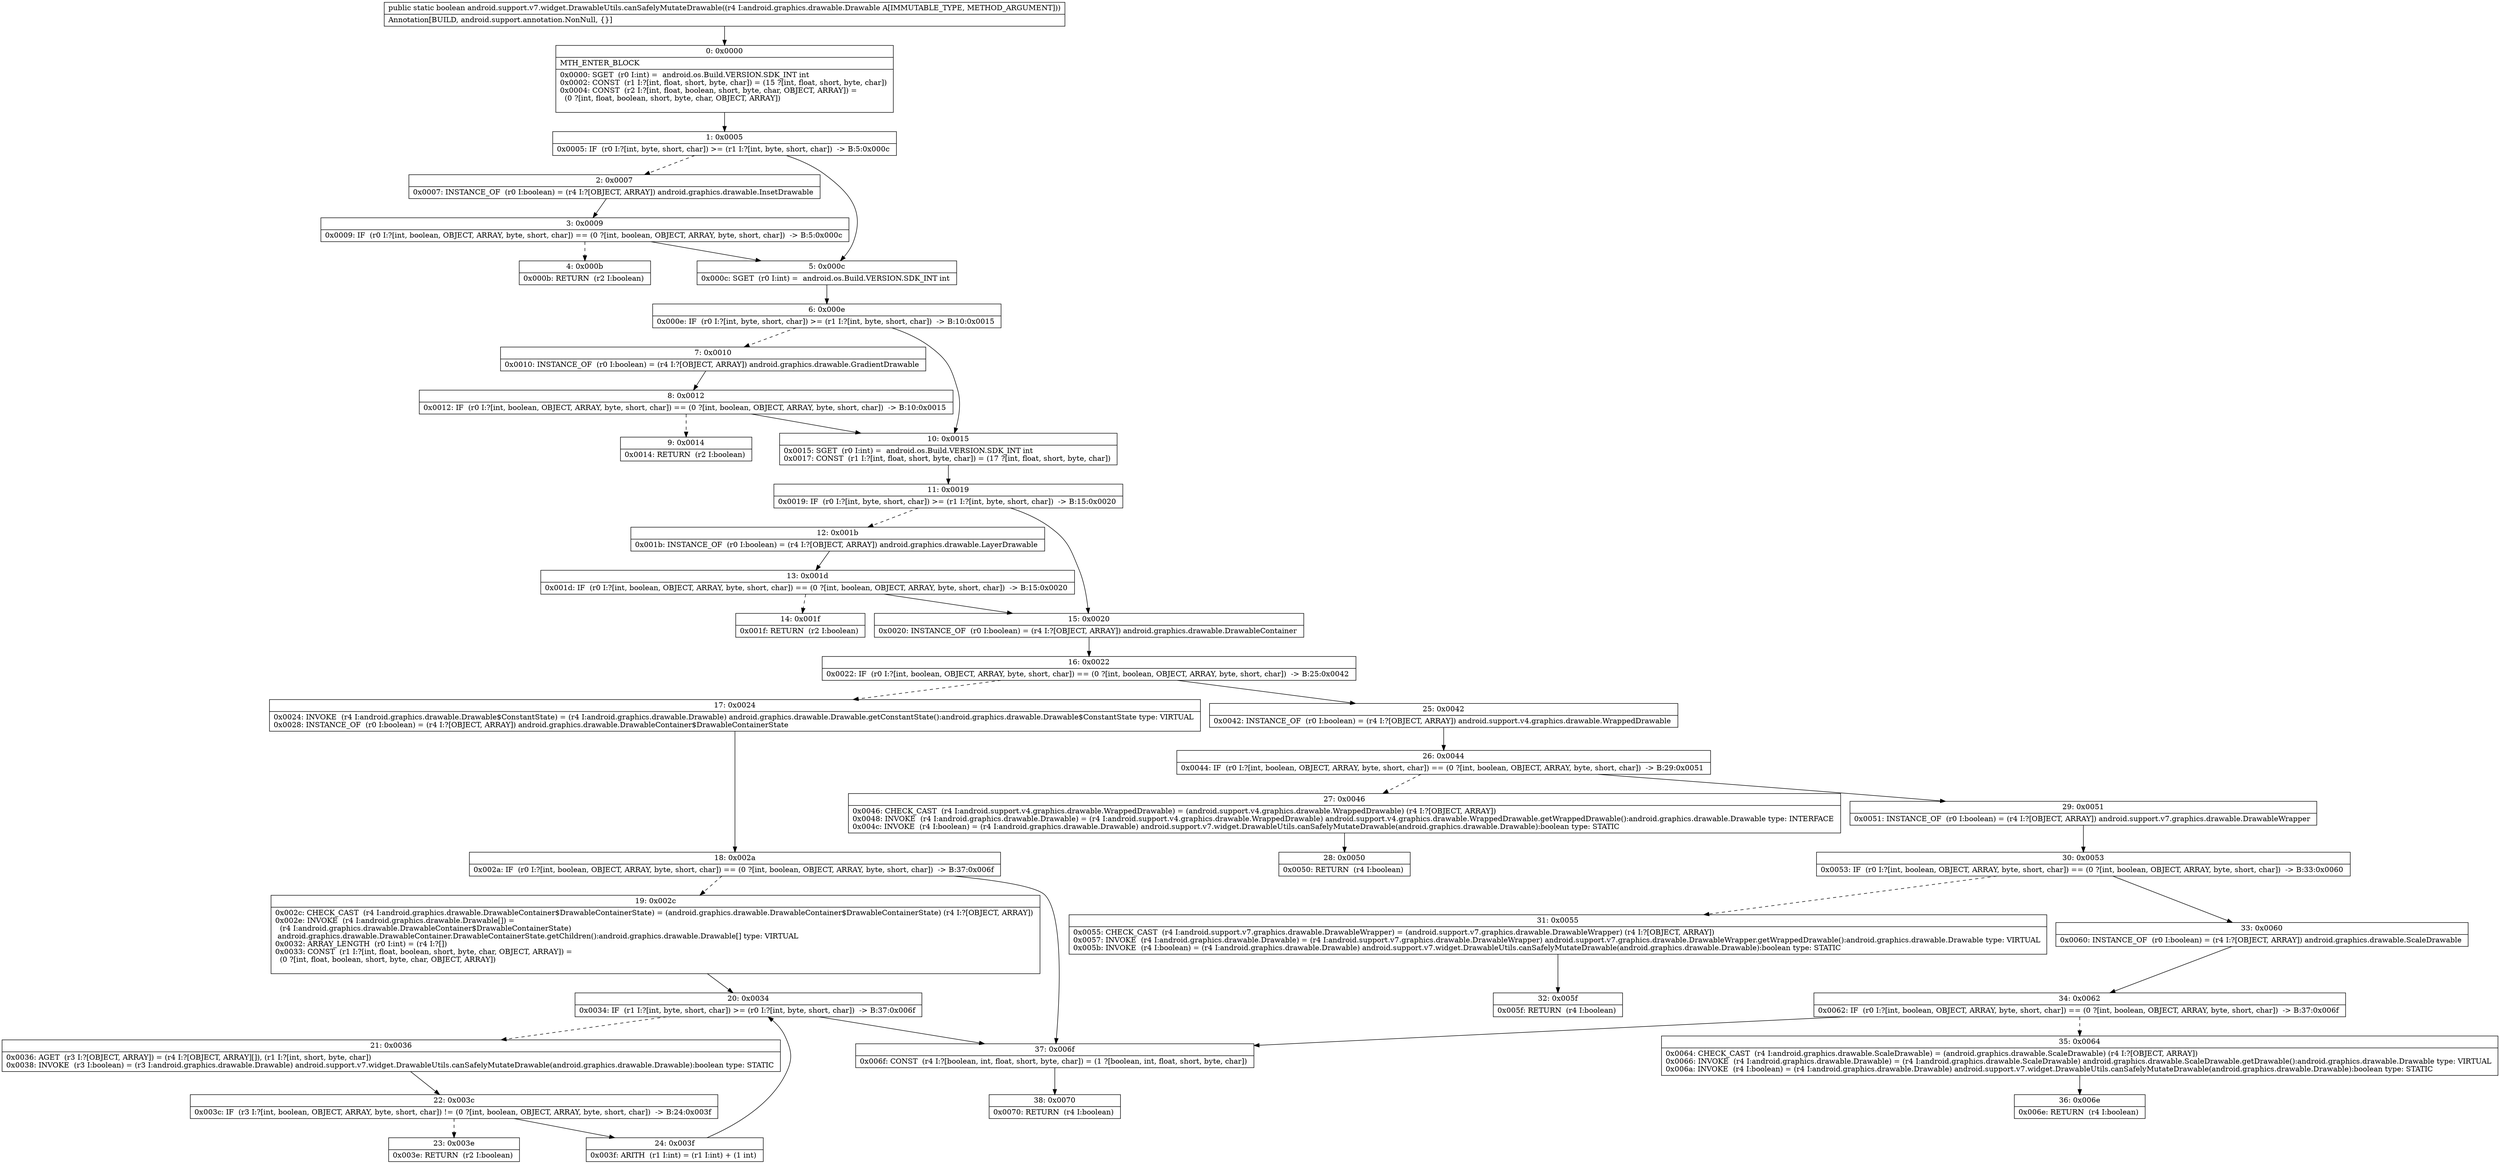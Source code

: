 digraph "CFG forandroid.support.v7.widget.DrawableUtils.canSafelyMutateDrawable(Landroid\/graphics\/drawable\/Drawable;)Z" {
Node_0 [shape=record,label="{0\:\ 0x0000|MTH_ENTER_BLOCK\l|0x0000: SGET  (r0 I:int) =  android.os.Build.VERSION.SDK_INT int \l0x0002: CONST  (r1 I:?[int, float, short, byte, char]) = (15 ?[int, float, short, byte, char]) \l0x0004: CONST  (r2 I:?[int, float, boolean, short, byte, char, OBJECT, ARRAY]) = \l  (0 ?[int, float, boolean, short, byte, char, OBJECT, ARRAY])\l \l}"];
Node_1 [shape=record,label="{1\:\ 0x0005|0x0005: IF  (r0 I:?[int, byte, short, char]) \>= (r1 I:?[int, byte, short, char])  \-\> B:5:0x000c \l}"];
Node_2 [shape=record,label="{2\:\ 0x0007|0x0007: INSTANCE_OF  (r0 I:boolean) = (r4 I:?[OBJECT, ARRAY]) android.graphics.drawable.InsetDrawable \l}"];
Node_3 [shape=record,label="{3\:\ 0x0009|0x0009: IF  (r0 I:?[int, boolean, OBJECT, ARRAY, byte, short, char]) == (0 ?[int, boolean, OBJECT, ARRAY, byte, short, char])  \-\> B:5:0x000c \l}"];
Node_4 [shape=record,label="{4\:\ 0x000b|0x000b: RETURN  (r2 I:boolean) \l}"];
Node_5 [shape=record,label="{5\:\ 0x000c|0x000c: SGET  (r0 I:int) =  android.os.Build.VERSION.SDK_INT int \l}"];
Node_6 [shape=record,label="{6\:\ 0x000e|0x000e: IF  (r0 I:?[int, byte, short, char]) \>= (r1 I:?[int, byte, short, char])  \-\> B:10:0x0015 \l}"];
Node_7 [shape=record,label="{7\:\ 0x0010|0x0010: INSTANCE_OF  (r0 I:boolean) = (r4 I:?[OBJECT, ARRAY]) android.graphics.drawable.GradientDrawable \l}"];
Node_8 [shape=record,label="{8\:\ 0x0012|0x0012: IF  (r0 I:?[int, boolean, OBJECT, ARRAY, byte, short, char]) == (0 ?[int, boolean, OBJECT, ARRAY, byte, short, char])  \-\> B:10:0x0015 \l}"];
Node_9 [shape=record,label="{9\:\ 0x0014|0x0014: RETURN  (r2 I:boolean) \l}"];
Node_10 [shape=record,label="{10\:\ 0x0015|0x0015: SGET  (r0 I:int) =  android.os.Build.VERSION.SDK_INT int \l0x0017: CONST  (r1 I:?[int, float, short, byte, char]) = (17 ?[int, float, short, byte, char]) \l}"];
Node_11 [shape=record,label="{11\:\ 0x0019|0x0019: IF  (r0 I:?[int, byte, short, char]) \>= (r1 I:?[int, byte, short, char])  \-\> B:15:0x0020 \l}"];
Node_12 [shape=record,label="{12\:\ 0x001b|0x001b: INSTANCE_OF  (r0 I:boolean) = (r4 I:?[OBJECT, ARRAY]) android.graphics.drawable.LayerDrawable \l}"];
Node_13 [shape=record,label="{13\:\ 0x001d|0x001d: IF  (r0 I:?[int, boolean, OBJECT, ARRAY, byte, short, char]) == (0 ?[int, boolean, OBJECT, ARRAY, byte, short, char])  \-\> B:15:0x0020 \l}"];
Node_14 [shape=record,label="{14\:\ 0x001f|0x001f: RETURN  (r2 I:boolean) \l}"];
Node_15 [shape=record,label="{15\:\ 0x0020|0x0020: INSTANCE_OF  (r0 I:boolean) = (r4 I:?[OBJECT, ARRAY]) android.graphics.drawable.DrawableContainer \l}"];
Node_16 [shape=record,label="{16\:\ 0x0022|0x0022: IF  (r0 I:?[int, boolean, OBJECT, ARRAY, byte, short, char]) == (0 ?[int, boolean, OBJECT, ARRAY, byte, short, char])  \-\> B:25:0x0042 \l}"];
Node_17 [shape=record,label="{17\:\ 0x0024|0x0024: INVOKE  (r4 I:android.graphics.drawable.Drawable$ConstantState) = (r4 I:android.graphics.drawable.Drawable) android.graphics.drawable.Drawable.getConstantState():android.graphics.drawable.Drawable$ConstantState type: VIRTUAL \l0x0028: INSTANCE_OF  (r0 I:boolean) = (r4 I:?[OBJECT, ARRAY]) android.graphics.drawable.DrawableContainer$DrawableContainerState \l}"];
Node_18 [shape=record,label="{18\:\ 0x002a|0x002a: IF  (r0 I:?[int, boolean, OBJECT, ARRAY, byte, short, char]) == (0 ?[int, boolean, OBJECT, ARRAY, byte, short, char])  \-\> B:37:0x006f \l}"];
Node_19 [shape=record,label="{19\:\ 0x002c|0x002c: CHECK_CAST  (r4 I:android.graphics.drawable.DrawableContainer$DrawableContainerState) = (android.graphics.drawable.DrawableContainer$DrawableContainerState) (r4 I:?[OBJECT, ARRAY]) \l0x002e: INVOKE  (r4 I:android.graphics.drawable.Drawable[]) = \l  (r4 I:android.graphics.drawable.DrawableContainer$DrawableContainerState)\l android.graphics.drawable.DrawableContainer.DrawableContainerState.getChildren():android.graphics.drawable.Drawable[] type: VIRTUAL \l0x0032: ARRAY_LENGTH  (r0 I:int) = (r4 I:?[]) \l0x0033: CONST  (r1 I:?[int, float, boolean, short, byte, char, OBJECT, ARRAY]) = \l  (0 ?[int, float, boolean, short, byte, char, OBJECT, ARRAY])\l \l}"];
Node_20 [shape=record,label="{20\:\ 0x0034|0x0034: IF  (r1 I:?[int, byte, short, char]) \>= (r0 I:?[int, byte, short, char])  \-\> B:37:0x006f \l}"];
Node_21 [shape=record,label="{21\:\ 0x0036|0x0036: AGET  (r3 I:?[OBJECT, ARRAY]) = (r4 I:?[OBJECT, ARRAY][]), (r1 I:?[int, short, byte, char]) \l0x0038: INVOKE  (r3 I:boolean) = (r3 I:android.graphics.drawable.Drawable) android.support.v7.widget.DrawableUtils.canSafelyMutateDrawable(android.graphics.drawable.Drawable):boolean type: STATIC \l}"];
Node_22 [shape=record,label="{22\:\ 0x003c|0x003c: IF  (r3 I:?[int, boolean, OBJECT, ARRAY, byte, short, char]) != (0 ?[int, boolean, OBJECT, ARRAY, byte, short, char])  \-\> B:24:0x003f \l}"];
Node_23 [shape=record,label="{23\:\ 0x003e|0x003e: RETURN  (r2 I:boolean) \l}"];
Node_24 [shape=record,label="{24\:\ 0x003f|0x003f: ARITH  (r1 I:int) = (r1 I:int) + (1 int) \l}"];
Node_25 [shape=record,label="{25\:\ 0x0042|0x0042: INSTANCE_OF  (r0 I:boolean) = (r4 I:?[OBJECT, ARRAY]) android.support.v4.graphics.drawable.WrappedDrawable \l}"];
Node_26 [shape=record,label="{26\:\ 0x0044|0x0044: IF  (r0 I:?[int, boolean, OBJECT, ARRAY, byte, short, char]) == (0 ?[int, boolean, OBJECT, ARRAY, byte, short, char])  \-\> B:29:0x0051 \l}"];
Node_27 [shape=record,label="{27\:\ 0x0046|0x0046: CHECK_CAST  (r4 I:android.support.v4.graphics.drawable.WrappedDrawable) = (android.support.v4.graphics.drawable.WrappedDrawable) (r4 I:?[OBJECT, ARRAY]) \l0x0048: INVOKE  (r4 I:android.graphics.drawable.Drawable) = (r4 I:android.support.v4.graphics.drawable.WrappedDrawable) android.support.v4.graphics.drawable.WrappedDrawable.getWrappedDrawable():android.graphics.drawable.Drawable type: INTERFACE \l0x004c: INVOKE  (r4 I:boolean) = (r4 I:android.graphics.drawable.Drawable) android.support.v7.widget.DrawableUtils.canSafelyMutateDrawable(android.graphics.drawable.Drawable):boolean type: STATIC \l}"];
Node_28 [shape=record,label="{28\:\ 0x0050|0x0050: RETURN  (r4 I:boolean) \l}"];
Node_29 [shape=record,label="{29\:\ 0x0051|0x0051: INSTANCE_OF  (r0 I:boolean) = (r4 I:?[OBJECT, ARRAY]) android.support.v7.graphics.drawable.DrawableWrapper \l}"];
Node_30 [shape=record,label="{30\:\ 0x0053|0x0053: IF  (r0 I:?[int, boolean, OBJECT, ARRAY, byte, short, char]) == (0 ?[int, boolean, OBJECT, ARRAY, byte, short, char])  \-\> B:33:0x0060 \l}"];
Node_31 [shape=record,label="{31\:\ 0x0055|0x0055: CHECK_CAST  (r4 I:android.support.v7.graphics.drawable.DrawableWrapper) = (android.support.v7.graphics.drawable.DrawableWrapper) (r4 I:?[OBJECT, ARRAY]) \l0x0057: INVOKE  (r4 I:android.graphics.drawable.Drawable) = (r4 I:android.support.v7.graphics.drawable.DrawableWrapper) android.support.v7.graphics.drawable.DrawableWrapper.getWrappedDrawable():android.graphics.drawable.Drawable type: VIRTUAL \l0x005b: INVOKE  (r4 I:boolean) = (r4 I:android.graphics.drawable.Drawable) android.support.v7.widget.DrawableUtils.canSafelyMutateDrawable(android.graphics.drawable.Drawable):boolean type: STATIC \l}"];
Node_32 [shape=record,label="{32\:\ 0x005f|0x005f: RETURN  (r4 I:boolean) \l}"];
Node_33 [shape=record,label="{33\:\ 0x0060|0x0060: INSTANCE_OF  (r0 I:boolean) = (r4 I:?[OBJECT, ARRAY]) android.graphics.drawable.ScaleDrawable \l}"];
Node_34 [shape=record,label="{34\:\ 0x0062|0x0062: IF  (r0 I:?[int, boolean, OBJECT, ARRAY, byte, short, char]) == (0 ?[int, boolean, OBJECT, ARRAY, byte, short, char])  \-\> B:37:0x006f \l}"];
Node_35 [shape=record,label="{35\:\ 0x0064|0x0064: CHECK_CAST  (r4 I:android.graphics.drawable.ScaleDrawable) = (android.graphics.drawable.ScaleDrawable) (r4 I:?[OBJECT, ARRAY]) \l0x0066: INVOKE  (r4 I:android.graphics.drawable.Drawable) = (r4 I:android.graphics.drawable.ScaleDrawable) android.graphics.drawable.ScaleDrawable.getDrawable():android.graphics.drawable.Drawable type: VIRTUAL \l0x006a: INVOKE  (r4 I:boolean) = (r4 I:android.graphics.drawable.Drawable) android.support.v7.widget.DrawableUtils.canSafelyMutateDrawable(android.graphics.drawable.Drawable):boolean type: STATIC \l}"];
Node_36 [shape=record,label="{36\:\ 0x006e|0x006e: RETURN  (r4 I:boolean) \l}"];
Node_37 [shape=record,label="{37\:\ 0x006f|0x006f: CONST  (r4 I:?[boolean, int, float, short, byte, char]) = (1 ?[boolean, int, float, short, byte, char]) \l}"];
Node_38 [shape=record,label="{38\:\ 0x0070|0x0070: RETURN  (r4 I:boolean) \l}"];
MethodNode[shape=record,label="{public static boolean android.support.v7.widget.DrawableUtils.canSafelyMutateDrawable((r4 I:android.graphics.drawable.Drawable A[IMMUTABLE_TYPE, METHOD_ARGUMENT]))  | Annotation[BUILD, android.support.annotation.NonNull, \{\}]\l}"];
MethodNode -> Node_0;
Node_0 -> Node_1;
Node_1 -> Node_2[style=dashed];
Node_1 -> Node_5;
Node_2 -> Node_3;
Node_3 -> Node_4[style=dashed];
Node_3 -> Node_5;
Node_5 -> Node_6;
Node_6 -> Node_7[style=dashed];
Node_6 -> Node_10;
Node_7 -> Node_8;
Node_8 -> Node_9[style=dashed];
Node_8 -> Node_10;
Node_10 -> Node_11;
Node_11 -> Node_12[style=dashed];
Node_11 -> Node_15;
Node_12 -> Node_13;
Node_13 -> Node_14[style=dashed];
Node_13 -> Node_15;
Node_15 -> Node_16;
Node_16 -> Node_17[style=dashed];
Node_16 -> Node_25;
Node_17 -> Node_18;
Node_18 -> Node_19[style=dashed];
Node_18 -> Node_37;
Node_19 -> Node_20;
Node_20 -> Node_21[style=dashed];
Node_20 -> Node_37;
Node_21 -> Node_22;
Node_22 -> Node_23[style=dashed];
Node_22 -> Node_24;
Node_24 -> Node_20;
Node_25 -> Node_26;
Node_26 -> Node_27[style=dashed];
Node_26 -> Node_29;
Node_27 -> Node_28;
Node_29 -> Node_30;
Node_30 -> Node_31[style=dashed];
Node_30 -> Node_33;
Node_31 -> Node_32;
Node_33 -> Node_34;
Node_34 -> Node_35[style=dashed];
Node_34 -> Node_37;
Node_35 -> Node_36;
Node_37 -> Node_38;
}

